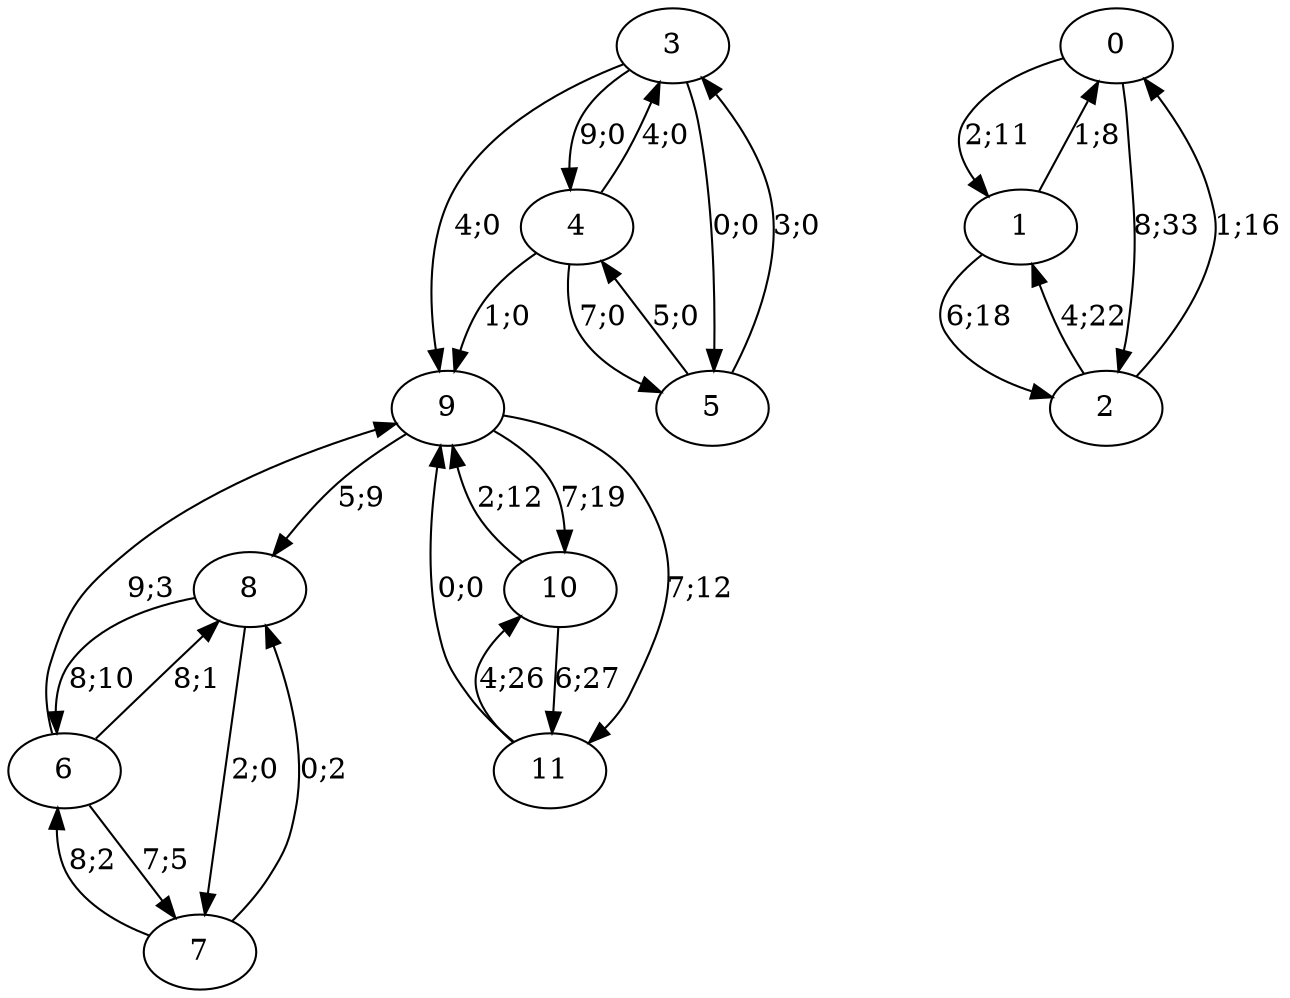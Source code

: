 digraph graph304 {




















9 -> 8 [color=black,label="5;9"]
9 -> 10 [color=black,label="7;19"]
9 -> 11 [color=black,label="7;12"]


10 -> 9 [color=black,label="2;12"]
10 -> 11 [color=black,label="6;27"]


11 -> 9 [color=black,label="0;0"]
11 -> 10 [color=black,label="4;26"]














6 -> 9 [color=black,label="9;3"]
6 -> 7 [color=black,label="7;5"]
6 -> 8 [color=black,label="8;1"]


7 -> 6 [color=black,label="8;2"]
7 -> 8 [color=black,label="0;2"]


8 -> 6 [color=black,label="8;10"]
8 -> 7 [color=black,label="2;0"]














3 -> 9 [color=black,label="4;0"]
3 -> 4 [color=black,label="9;0"]
3 -> 5 [color=black,label="0;0"]


4 -> 9 [color=black,label="1;0"]
4 -> 3 [color=black,label="4;0"]
4 -> 5 [color=black,label="7;0"]


5 -> 3 [color=black,label="3;0"]
5 -> 4 [color=black,label="5;0"]














0 -> 1 [color=black,label="2;11"]
0 -> 2 [color=black,label="8;33"]


1 -> 0 [color=black,label="1;8"]
1 -> 2 [color=black,label="6;18"]


2 -> 0 [color=black,label="1;16"]
2 -> 1 [color=black,label="4;22"]



















}